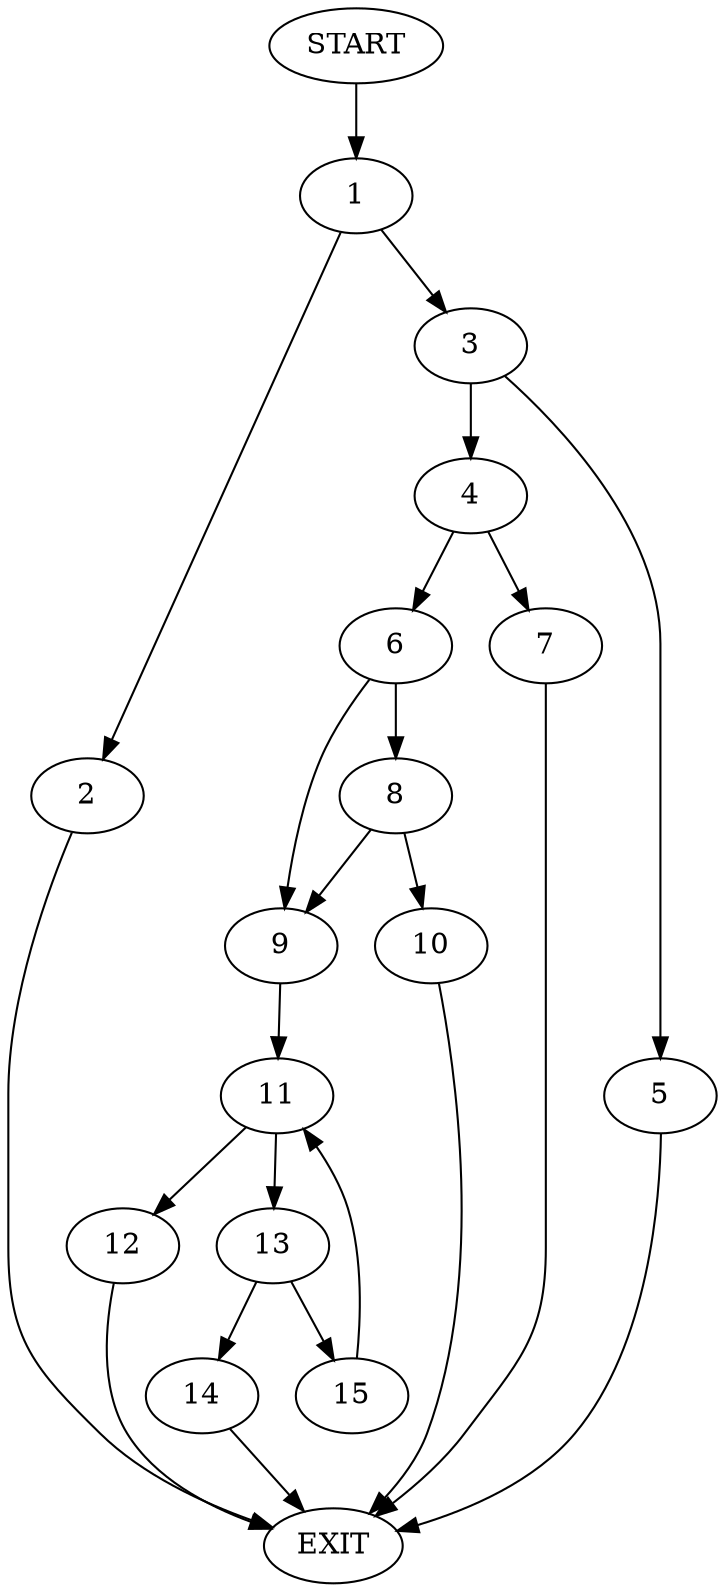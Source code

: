 digraph {
0 [label="START"]
16 [label="EXIT"]
0 -> 1
1 -> 2
1 -> 3
2 -> 16
3 -> 4
3 -> 5
5 -> 16
4 -> 6
4 -> 7
6 -> 8
6 -> 9
7 -> 16
8 -> 10
8 -> 9
9 -> 11
10 -> 16
11 -> 12
11 -> 13
13 -> 14
13 -> 15
12 -> 16
14 -> 16
15 -> 11
}
